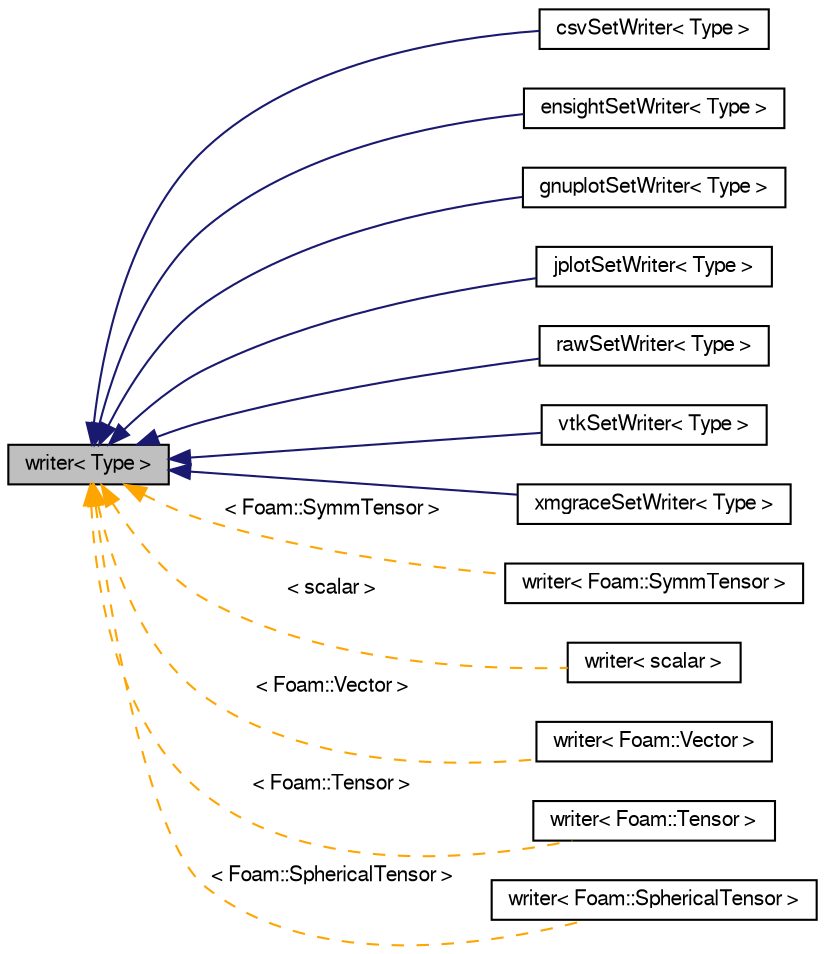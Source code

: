 digraph "writer&lt; Type &gt;"
{
  bgcolor="transparent";
  edge [fontname="FreeSans",fontsize="10",labelfontname="FreeSans",labelfontsize="10"];
  node [fontname="FreeSans",fontsize="10",shape=record];
  rankdir="LR";
  Node0 [label="writer\< Type \>",height=0.2,width=0.4,color="black", fillcolor="grey75", style="filled", fontcolor="black"];
  Node0 -> Node1 [dir="back",color="midnightblue",fontsize="10",style="solid",fontname="FreeSans"];
  Node1 [label="csvSetWriter\< Type \>",height=0.2,width=0.4,color="black",URL="$a21854.html",tooltip="Write set in csv format. "];
  Node0 -> Node2 [dir="back",color="midnightblue",fontsize="10",style="solid",fontname="FreeSans"];
  Node2 [label="ensightSetWriter\< Type \>",height=0.2,width=0.4,color="black",URL="$a21858.html"];
  Node0 -> Node3 [dir="back",color="midnightblue",fontsize="10",style="solid",fontname="FreeSans"];
  Node3 [label="gnuplotSetWriter\< Type \>",height=0.2,width=0.4,color="black",URL="$a21862.html"];
  Node0 -> Node4 [dir="back",color="midnightblue",fontsize="10",style="solid",fontname="FreeSans"];
  Node4 [label="jplotSetWriter\< Type \>",height=0.2,width=0.4,color="black",URL="$a21866.html"];
  Node0 -> Node5 [dir="back",color="midnightblue",fontsize="10",style="solid",fontname="FreeSans"];
  Node5 [label="rawSetWriter\< Type \>",height=0.2,width=0.4,color="black",URL="$a21870.html"];
  Node0 -> Node6 [dir="back",color="midnightblue",fontsize="10",style="solid",fontname="FreeSans"];
  Node6 [label="vtkSetWriter\< Type \>",height=0.2,width=0.4,color="black",URL="$a21874.html"];
  Node0 -> Node7 [dir="back",color="midnightblue",fontsize="10",style="solid",fontname="FreeSans"];
  Node7 [label="xmgraceSetWriter\< Type \>",height=0.2,width=0.4,color="black",URL="$a21882.html"];
  Node0 -> Node8 [dir="back",color="orange",fontsize="10",style="dashed",label=" \< Foam::SymmTensor \>" ,fontname="FreeSans"];
  Node8 [label="writer\< Foam::SymmTensor \>",height=0.2,width=0.4,color="black",URL="$a21878.html"];
  Node0 -> Node9 [dir="back",color="orange",fontsize="10",style="dashed",label=" \< scalar \>" ,fontname="FreeSans"];
  Node9 [label="writer\< scalar \>",height=0.2,width=0.4,color="black",URL="$a21878.html"];
  Node0 -> Node10 [dir="back",color="orange",fontsize="10",style="dashed",label=" \< Foam::Vector \>" ,fontname="FreeSans"];
  Node10 [label="writer\< Foam::Vector \>",height=0.2,width=0.4,color="black",URL="$a21878.html"];
  Node0 -> Node11 [dir="back",color="orange",fontsize="10",style="dashed",label=" \< Foam::Tensor \>" ,fontname="FreeSans"];
  Node11 [label="writer\< Foam::Tensor \>",height=0.2,width=0.4,color="black",URL="$a21878.html"];
  Node0 -> Node12 [dir="back",color="orange",fontsize="10",style="dashed",label=" \< Foam::SphericalTensor \>" ,fontname="FreeSans"];
  Node12 [label="writer\< Foam::SphericalTensor \>",height=0.2,width=0.4,color="black",URL="$a21878.html"];
}
